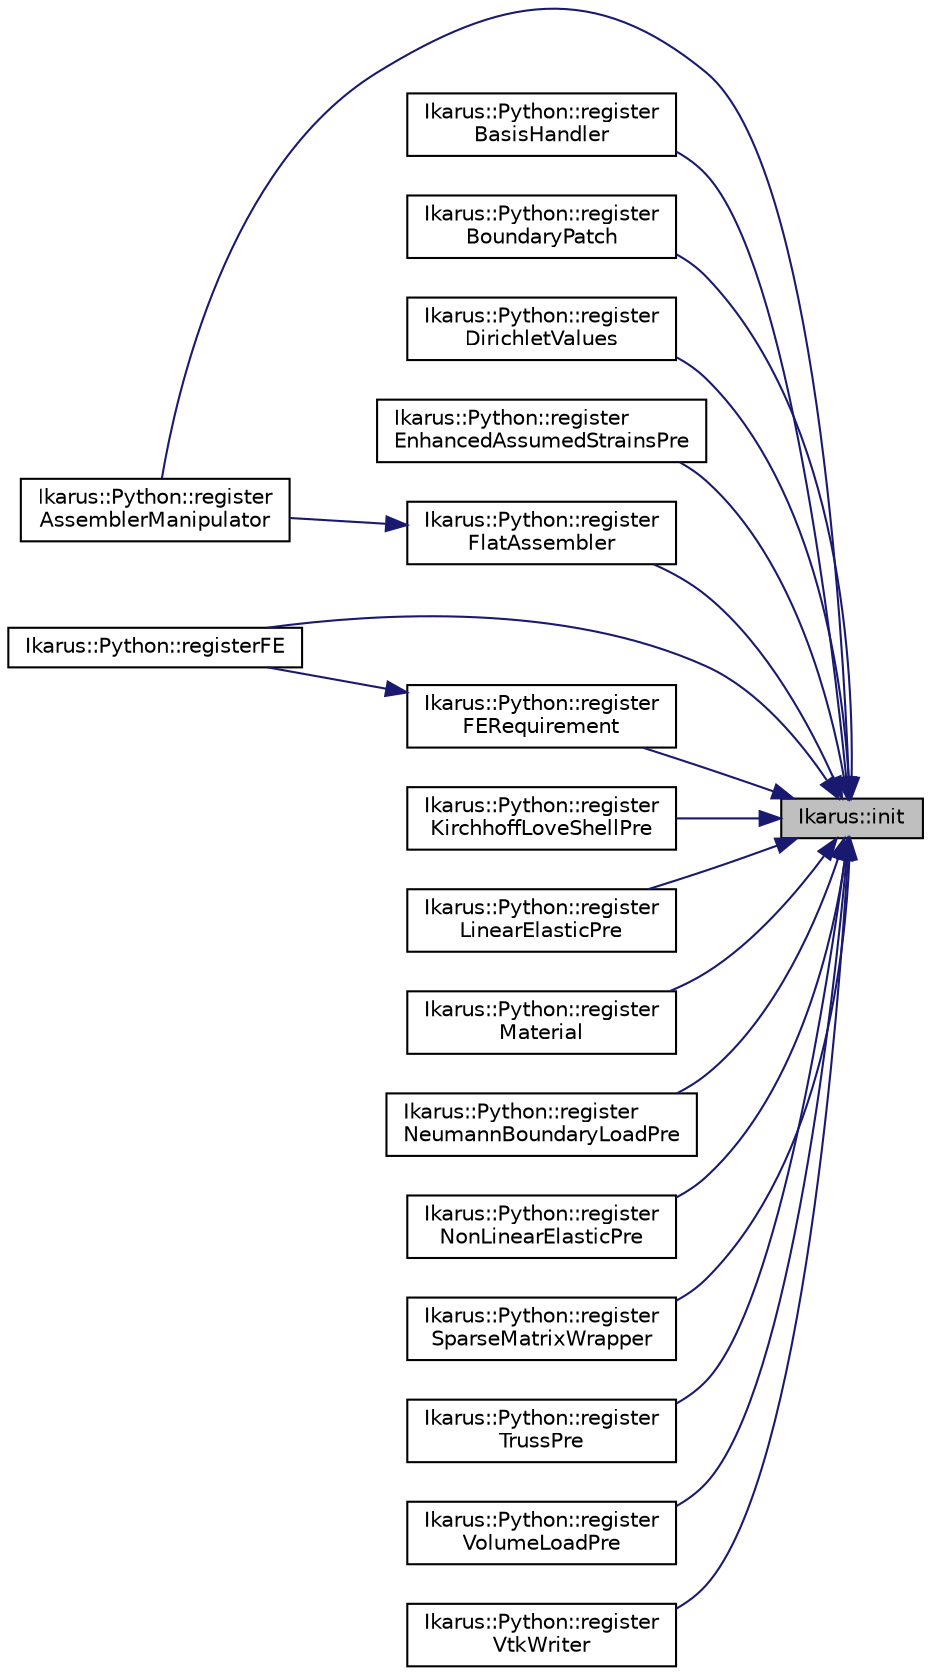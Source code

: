digraph "Ikarus::init"
{
 // LATEX_PDF_SIZE
  edge [fontname="Helvetica",fontsize="10",labelfontname="Helvetica",labelfontsize="10"];
  node [fontname="Helvetica",fontsize="10",shape=record];
  rankdir="RL";
  Node1 [label="Ikarus::init",height=0.2,width=0.4,color="black", fillcolor="grey75", style="filled", fontcolor="black",tooltip="Initializes the Ikarus framework."];
  Node1 -> Node2 [dir="back",color="midnightblue",fontsize="10",style="solid"];
  Node2 [label="Ikarus::Python::register\lAssemblerManipulator",height=0.2,width=0.4,color="black", fillcolor="white", style="filled",URL="$a00429.html#aad35f78683b64303a28d3b8b4f83aa37",tooltip=" "];
  Node1 -> Node3 [dir="back",color="midnightblue",fontsize="10",style="solid"];
  Node3 [label="Ikarus::Python::register\lBasisHandler",height=0.2,width=0.4,color="black", fillcolor="white", style="filled",URL="$a00403.html#ga2f6146bb687ad25cfb413fbcfd470788",tooltip="Register a Python wrapper for an Ikarus basis class."];
  Node1 -> Node4 [dir="back",color="midnightblue",fontsize="10",style="solid"];
  Node4 [label="Ikarus::Python::register\lBoundaryPatch",height=0.2,width=0.4,color="black", fillcolor="white", style="filled",URL="$a00429.html#a331fd78be5a4155963abe5829282c8f1",tooltip=" "];
  Node1 -> Node5 [dir="back",color="midnightblue",fontsize="10",style="solid"];
  Node5 [label="Ikarus::Python::register\lDirichletValues",height=0.2,width=0.4,color="black", fillcolor="white", style="filled",URL="$a00403.html#ga39b6df6adfe4858b13ac71f5830f29f6",tooltip="Register Python bindings for a DirichletValues class."];
  Node1 -> Node6 [dir="back",color="midnightblue",fontsize="10",style="solid"];
  Node6 [label="Ikarus::Python::register\lEnhancedAssumedStrainsPre",height=0.2,width=0.4,color="black", fillcolor="white", style="filled",URL="$a00429.html#a79dfab8379c15a5c5da0d3e5a415f0a3",tooltip="Registers an EnhancedAssumedStrainsPre class in Python."];
  Node1 -> Node7 [dir="back",color="midnightblue",fontsize="10",style="solid"];
  Node7 [label="Ikarus::Python::registerFE",height=0.2,width=0.4,color="black", fillcolor="white", style="filled",URL="$a00403.html#gac8bb4a818dee7342efbc5e174e35b840",tooltip="Register Python bindings for the FE class."];
  Node1 -> Node8 [dir="back",color="midnightblue",fontsize="10",style="solid"];
  Node8 [label="Ikarus::Python::register\lFERequirement",height=0.2,width=0.4,color="black", fillcolor="white", style="filled",URL="$a00429.html#a32c3989a8ef1dbc581313ef17a0c6f5b",tooltip=" "];
  Node8 -> Node7 [dir="back",color="midnightblue",fontsize="10",style="solid"];
  Node1 -> Node9 [dir="back",color="midnightblue",fontsize="10",style="solid"];
  Node9 [label="Ikarus::Python::register\lFlatAssembler",height=0.2,width=0.4,color="black", fillcolor="white", style="filled",URL="$a00403.html#ga87d3c6e620be5df59ba6923751caae86",tooltip="Register Python bindings for a assembler class.  ."];
  Node9 -> Node2 [dir="back",color="midnightblue",fontsize="10",style="solid"];
  Node1 -> Node10 [dir="back",color="midnightblue",fontsize="10",style="solid"];
  Node10 [label="Ikarus::Python::register\lKirchhoffLoveShellPre",height=0.2,width=0.4,color="black", fillcolor="white", style="filled",URL="$a00429.html#a0ef1ab14030985bd8af2551f51ceeeb6",tooltip="Registers a KirchhoffLoveShellPre class in Python."];
  Node1 -> Node11 [dir="back",color="midnightblue",fontsize="10",style="solid"];
  Node11 [label="Ikarus::Python::register\lLinearElasticPre",height=0.2,width=0.4,color="black", fillcolor="white", style="filled",URL="$a00429.html#a04d0c82e615a65a1ba027cb77bbf784d",tooltip="Registers a LinearElasticPre class in Python."];
  Node1 -> Node12 [dir="back",color="midnightblue",fontsize="10",style="solid"];
  Node12 [label="Ikarus::Python::register\lMaterial",height=0.2,width=0.4,color="black", fillcolor="white", style="filled",URL="$a00429.html#a3a4831265d4a775b43c50c25242a2910",tooltip=" "];
  Node1 -> Node13 [dir="back",color="midnightblue",fontsize="10",style="solid"];
  Node13 [label="Ikarus::Python::register\lNeumannBoundaryLoadPre",height=0.2,width=0.4,color="black", fillcolor="white", style="filled",URL="$a00429.html#a813121e686b5d64d6ef1e11bd4bfc59b",tooltip="Registers a NeumannBoundaryLoadPre class in Python."];
  Node1 -> Node14 [dir="back",color="midnightblue",fontsize="10",style="solid"];
  Node14 [label="Ikarus::Python::register\lNonLinearElasticPre",height=0.2,width=0.4,color="black", fillcolor="white", style="filled",URL="$a00429.html#ab45b29a3ca18f1c8bf87263c60d14711",tooltip="Registers a NonLinearElasticPre class in Python."];
  Node1 -> Node15 [dir="back",color="midnightblue",fontsize="10",style="solid"];
  Node15 [label="Ikarus::Python::register\lSparseMatrixWrapper",height=0.2,width=0.4,color="black", fillcolor="white", style="filled",URL="$a00429.html#a09b4a81e2d6d0619406854f6dc3fc8f7",tooltip=" "];
  Node1 -> Node16 [dir="back",color="midnightblue",fontsize="10",style="solid"];
  Node16 [label="Ikarus::Python::register\lTrussPre",height=0.2,width=0.4,color="black", fillcolor="white", style="filled",URL="$a00429.html#a5004d72f594d4ceecaebb33ee71f80cf",tooltip="Registers a TrussPre class in Python."];
  Node1 -> Node17 [dir="back",color="midnightblue",fontsize="10",style="solid"];
  Node17 [label="Ikarus::Python::register\lVolumeLoadPre",height=0.2,width=0.4,color="black", fillcolor="white", style="filled",URL="$a00429.html#a1f597ae7aac82dc24a8a2669f86fc12b",tooltip="Registers a VolumeLoadPre class in Python."];
  Node1 -> Node18 [dir="back",color="midnightblue",fontsize="10",style="solid"];
  Node18 [label="Ikarus::Python::register\lVtkWriter",height=0.2,width=0.4,color="black", fillcolor="white", style="filled",URL="$a00403.html#ga9f62f91fc33b1f9e17756c2ac7b30077",tooltip="Register Python bindings for a VtkWriter class.  ."];
}
